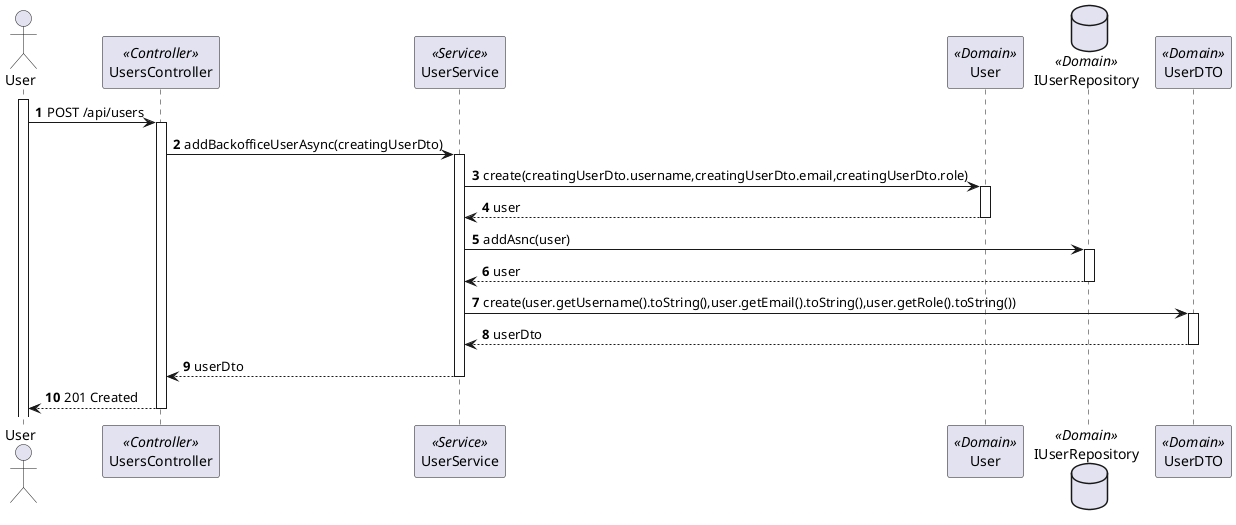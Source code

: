 @startuml level3

autonumber

actor "User" as UserP
participant "UsersController" as Controller <<Controller>>
participant "UserService" as Service <<Service>>
participant "User" as User <<Domain>>
database "IUserRepository" as UserRepository <<Domain>>
participant "UserDTO" as UserDto <<Domain>>

activate UserP
    UserP->Controller:POST /api/users

activate Controller

    Controller->Service:addBackofficeUserAsync(creatingUserDto)
    activate Service

        /'Service->UserRepository:getUserByEmail(user.email)
        activate UserRepository

            UserRepository --> Service:user
        deactivate UserRepository

        Service -> SendNotification: senNotificationUser(user.email)
        activate SendNotification

            SendNotification --> Service:EmailSended
        deactivate SendNotification
        
        alt NotificationAccepted then

        Service->User:setRole(user)
        activate User
        
            User-->Service:user
        deactivate User
        '/

        Service -> User:create(creatingUserDto.username,creatingUserDto.email,creatingUserDto.role)
        activate User

            User-->Service:user
        deactivate User
        Service->UserRepository:addAsnc(user)
        activate UserRepository

            UserRepository-->Service:user
        deactivate UserRepository

        Service->UserDto:create(user.getUsername().toString(),user.getEmail().toString(),user.getRole().toString())
        activate UserDto

            UserDto-->Service:userDto
        deactivate UserDto


        Service --> Controller:userDto
    deactivate Service

    UserP<--Controller:201 Created
deactivate Controller

@enduml